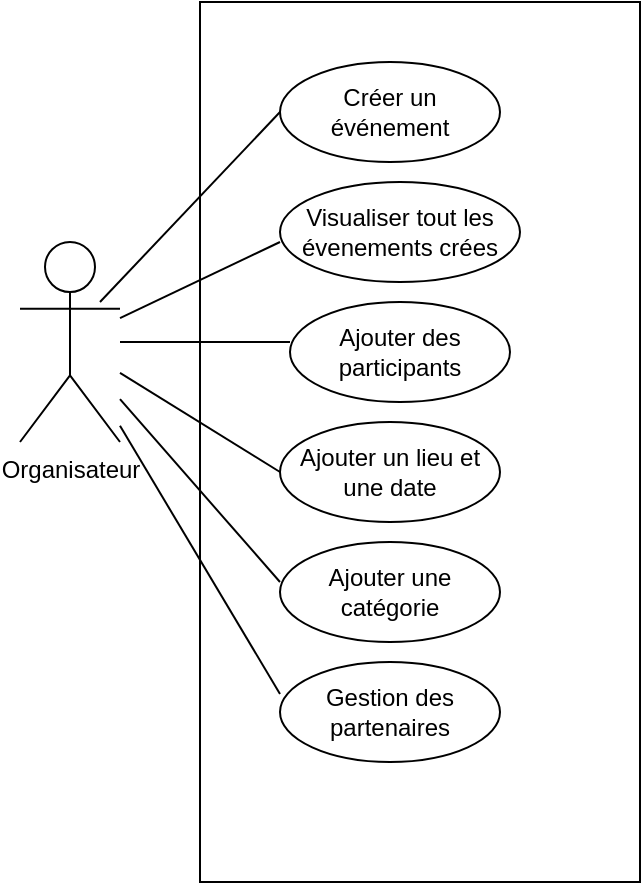 <mxfile version="24.3.1" type="github">
  <diagram name="Page-1" id="lcPY9blQmOie27JDpAWG">
    <mxGraphModel dx="1434" dy="692" grid="1" gridSize="10" guides="1" tooltips="1" connect="1" arrows="1" fold="1" page="1" pageScale="1" pageWidth="827" pageHeight="1169" math="0" shadow="0">
      <root>
        <mxCell id="0" />
        <mxCell id="1" parent="0" />
        <mxCell id="2KN-177oGkZ6YZj8aYE3-1" value="" style="rounded=0;whiteSpace=wrap;html=1;verticalAlign=middle;" vertex="1" parent="1">
          <mxGeometry x="280" y="160" width="220" height="440" as="geometry" />
        </mxCell>
        <mxCell id="13y57F0gCtI-JH2VbQ-N-1" value="Organisateur" style="shape=umlActor;verticalLabelPosition=bottom;verticalAlign=top;html=1;outlineConnect=0;" parent="1" vertex="1">
          <mxGeometry x="190" y="280" width="50" height="100" as="geometry" />
        </mxCell>
        <mxCell id="13y57F0gCtI-JH2VbQ-N-4" value="Créer un événement" style="ellipse;whiteSpace=wrap;html=1;" parent="1" vertex="1">
          <mxGeometry x="320" y="190" width="110" height="50" as="geometry" />
        </mxCell>
        <mxCell id="13y57F0gCtI-JH2VbQ-N-5" value="&lt;div align=&quot;center&quot;&gt;Visualiser tout les évenements crées&lt;/div&gt;" style="ellipse;whiteSpace=wrap;html=1;align=center;" parent="1" vertex="1">
          <mxGeometry x="320" y="250" width="120" height="50" as="geometry" />
        </mxCell>
        <mxCell id="13y57F0gCtI-JH2VbQ-N-6" value="Ajouter des participants" style="ellipse;whiteSpace=wrap;html=1;" parent="1" vertex="1">
          <mxGeometry x="325" y="310" width="110" height="50" as="geometry" />
        </mxCell>
        <mxCell id="13y57F0gCtI-JH2VbQ-N-7" value="Ajouter un lieu et une date" style="ellipse;whiteSpace=wrap;html=1;" parent="1" vertex="1">
          <mxGeometry x="320" y="370" width="110" height="50" as="geometry" />
        </mxCell>
        <mxCell id="13y57F0gCtI-JH2VbQ-N-8" value="Ajouter une catégorie" style="ellipse;whiteSpace=wrap;html=1;" parent="1" vertex="1">
          <mxGeometry x="320" y="430" width="110" height="50" as="geometry" />
        </mxCell>
        <mxCell id="13y57F0gCtI-JH2VbQ-N-9" value="Gestion des partenaires" style="ellipse;whiteSpace=wrap;html=1;" parent="1" vertex="1">
          <mxGeometry x="320" y="490" width="110" height="50" as="geometry" />
        </mxCell>
        <mxCell id="13y57F0gCtI-JH2VbQ-N-14" value="" style="endArrow=none;html=1;rounded=0;entryX=0;entryY=0.5;entryDx=0;entryDy=0;" parent="1" target="13y57F0gCtI-JH2VbQ-N-4" edge="1">
          <mxGeometry width="50" height="50" relative="1" as="geometry">
            <mxPoint x="230" y="310" as="sourcePoint" />
            <mxPoint x="280" y="260" as="targetPoint" />
          </mxGeometry>
        </mxCell>
        <mxCell id="13y57F0gCtI-JH2VbQ-N-15" value="" style="endArrow=none;html=1;rounded=0;" parent="1" source="13y57F0gCtI-JH2VbQ-N-1" edge="1">
          <mxGeometry width="50" height="50" relative="1" as="geometry">
            <mxPoint x="270" y="330" as="sourcePoint" />
            <mxPoint x="320" y="280" as="targetPoint" />
          </mxGeometry>
        </mxCell>
        <mxCell id="13y57F0gCtI-JH2VbQ-N-16" value="" style="endArrow=none;html=1;rounded=0;" parent="1" source="13y57F0gCtI-JH2VbQ-N-1" edge="1">
          <mxGeometry width="50" height="50" relative="1" as="geometry">
            <mxPoint x="275" y="380" as="sourcePoint" />
            <mxPoint x="325" y="330" as="targetPoint" />
          </mxGeometry>
        </mxCell>
        <mxCell id="13y57F0gCtI-JH2VbQ-N-17" value="" style="endArrow=none;html=1;rounded=0;entryX=0;entryY=0.5;entryDx=0;entryDy=0;" parent="1" source="13y57F0gCtI-JH2VbQ-N-1" target="13y57F0gCtI-JH2VbQ-N-7" edge="1">
          <mxGeometry width="50" height="50" relative="1" as="geometry">
            <mxPoint x="260" y="390" as="sourcePoint" />
            <mxPoint x="310" y="340" as="targetPoint" />
          </mxGeometry>
        </mxCell>
        <mxCell id="13y57F0gCtI-JH2VbQ-N-18" value="" style="endArrow=none;html=1;rounded=0;" parent="1" source="13y57F0gCtI-JH2VbQ-N-1" edge="1">
          <mxGeometry width="50" height="50" relative="1" as="geometry">
            <mxPoint x="270" y="500" as="sourcePoint" />
            <mxPoint x="320" y="450" as="targetPoint" />
          </mxGeometry>
        </mxCell>
        <mxCell id="13y57F0gCtI-JH2VbQ-N-19" value="" style="endArrow=none;html=1;rounded=0;" parent="1" source="13y57F0gCtI-JH2VbQ-N-1" edge="1">
          <mxGeometry width="50" height="50" relative="1" as="geometry">
            <mxPoint x="220" y="460" as="sourcePoint" />
            <mxPoint x="320" y="506" as="targetPoint" />
          </mxGeometry>
        </mxCell>
      </root>
    </mxGraphModel>
  </diagram>
</mxfile>
